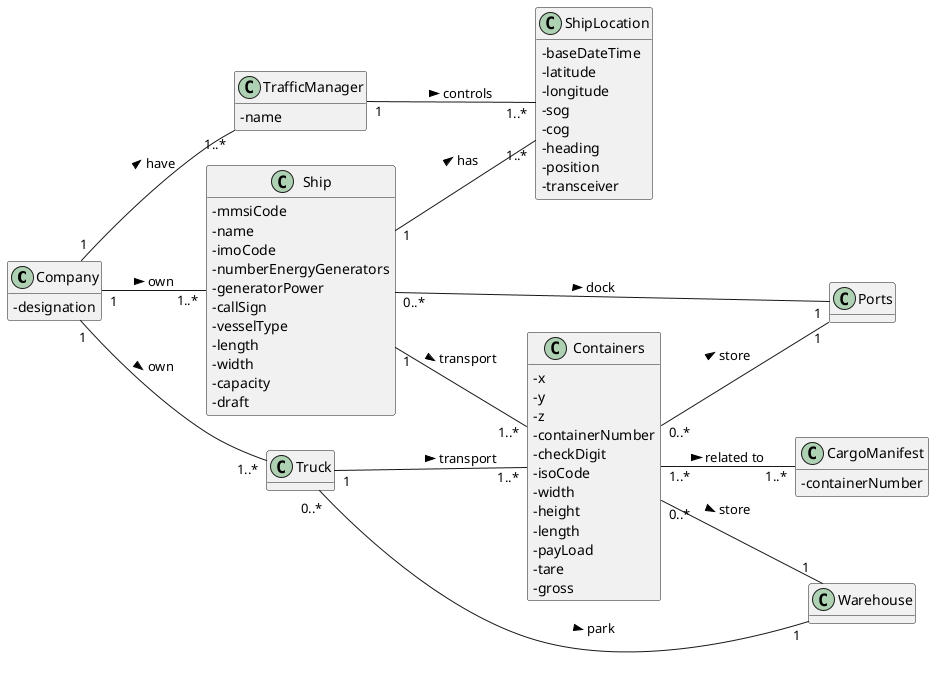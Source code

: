 @startuml
'https://plantuml.com/class-diagram

hide methods
left to right direction
skinparam classAttributeIconSize 0

class Company {
-designation
}

class TrafficManager {
-name
}

class Containers {
-x
-y
-z
-containerNumber
-checkDigit
-isoCode
-width
-height
-length
-payLoad
-tare
-gross
}

class CargoManifest {
-containerNumber
}

class Ship {
-mmsiCode
-name
-imoCode
-numberEnergyGenerators
-generatorPower
-callSign
-vesselType
-length
-width
-capacity
-draft
}

class Ports {

}

class Truck {

}

class Warehouse {

}

class ShipLocation {
-baseDateTime
-latitude
-longitude
-sog
-cog
-heading
-position
-transceiver
}

Company "1"--"1..*" Ship: own >
Company "1"--"1..*" TrafficManager: have >
Company "1"--"1..*" Truck: own >

Containers "1..*"--"1..*" CargoManifest: related to >
Containers "0..*"--"1" Ports: store >
Containers "0..*"--"1" Warehouse: store >

Ship "1"--"1..*" Containers : transport >
Ship "0..*"--"1" Ports: dock >
Ship "1" -- "1..*" ShipLocation : has >

TrafficManager "1" -- "1..*" ShipLocation : controls >
Truck "1"--"1..*" Containers : transport >
Truck "0..*"--"1" Warehouse: park >





@enduml